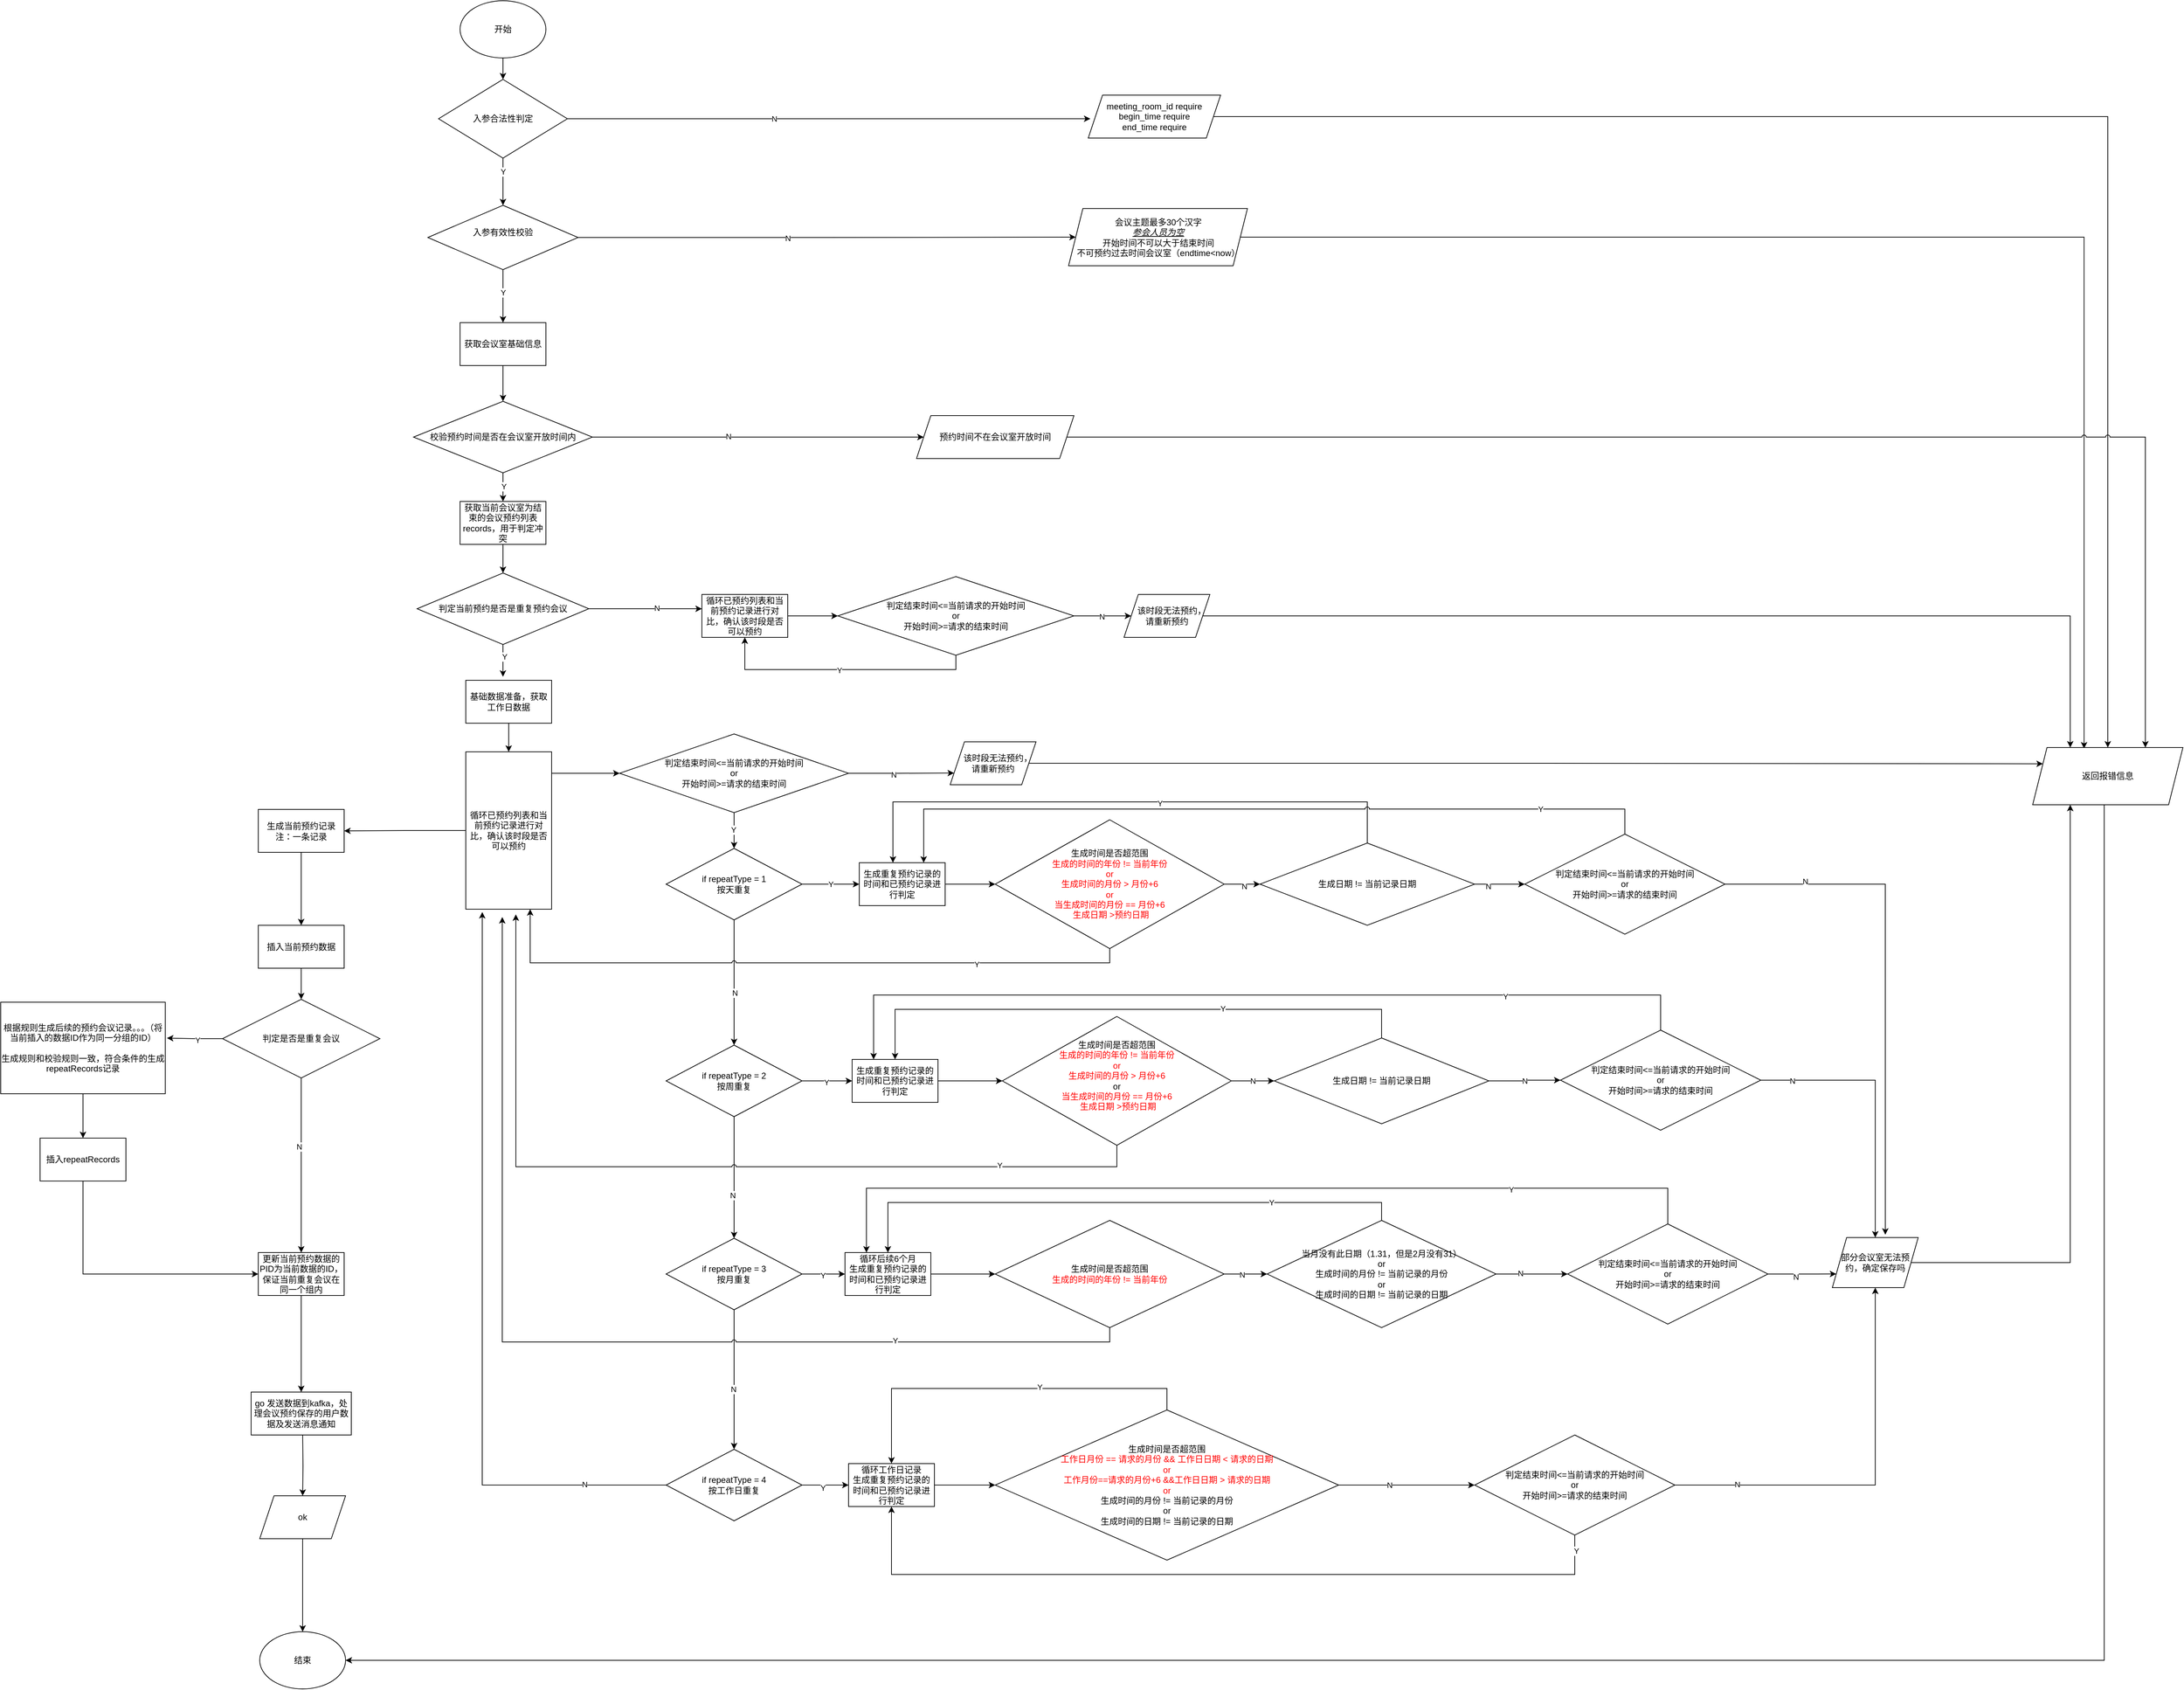 <mxfile version="21.2.9" type="github">
  <diagram name="Page-1" id="ysFtoszA9FctMGMielOi">
    <mxGraphModel dx="2284" dy="621" grid="1" gridSize="10" guides="1" tooltips="1" connect="1" arrows="1" fold="1" page="1" pageScale="1" pageWidth="850" pageHeight="1100" math="0" shadow="0">
      <root>
        <mxCell id="0" />
        <mxCell id="1" parent="0" />
        <mxCell id="a0tc1JQQof9T2kWk41Yc-137" style="edgeStyle=orthogonalEdgeStyle;rounded=0;orthogonalLoop=1;jettySize=auto;html=1;entryX=0.5;entryY=0;entryDx=0;entryDy=0;" edge="1" parent="1" source="a0tc1JQQof9T2kWk41Yc-9" target="a0tc1JQQof9T2kWk41Yc-11">
          <mxGeometry relative="1" as="geometry" />
        </mxCell>
        <mxCell id="a0tc1JQQof9T2kWk41Yc-9" value="开始" style="ellipse;whiteSpace=wrap;html=1;" vertex="1" parent="1">
          <mxGeometry x="392" y="50" width="120" height="80" as="geometry" />
        </mxCell>
        <mxCell id="a0tc1JQQof9T2kWk41Yc-136" style="edgeStyle=orthogonalEdgeStyle;rounded=0;orthogonalLoop=1;jettySize=auto;html=1;entryX=0.5;entryY=0;entryDx=0;entryDy=0;" edge="1" parent="1" source="a0tc1JQQof9T2kWk41Yc-11" target="a0tc1JQQof9T2kWk41Yc-12">
          <mxGeometry relative="1" as="geometry" />
        </mxCell>
        <mxCell id="a0tc1JQQof9T2kWk41Yc-142" value="Y" style="edgeLabel;html=1;align=center;verticalAlign=middle;resizable=0;points=[];" vertex="1" connectable="0" parent="a0tc1JQQof9T2kWk41Yc-136">
          <mxGeometry x="-0.429" relative="1" as="geometry">
            <mxPoint as="offset" />
          </mxGeometry>
        </mxCell>
        <mxCell id="a0tc1JQQof9T2kWk41Yc-148" style="edgeStyle=orthogonalEdgeStyle;rounded=0;orthogonalLoop=1;jettySize=auto;html=1;entryX=0.016;entryY=0.55;entryDx=0;entryDy=0;entryPerimeter=0;" edge="1" parent="1" source="a0tc1JQQof9T2kWk41Yc-11" target="a0tc1JQQof9T2kWk41Yc-138">
          <mxGeometry relative="1" as="geometry" />
        </mxCell>
        <mxCell id="a0tc1JQQof9T2kWk41Yc-186" value="N" style="edgeLabel;html=1;align=center;verticalAlign=middle;resizable=0;points=[];" vertex="1" connectable="0" parent="a0tc1JQQof9T2kWk41Yc-148">
          <mxGeometry x="-0.209" relative="1" as="geometry">
            <mxPoint as="offset" />
          </mxGeometry>
        </mxCell>
        <mxCell id="a0tc1JQQof9T2kWk41Yc-11" value="入参合法性判定" style="rhombus;whiteSpace=wrap;html=1;" vertex="1" parent="1">
          <mxGeometry x="362" y="160" width="180" height="110" as="geometry" />
        </mxCell>
        <mxCell id="a0tc1JQQof9T2kWk41Yc-135" style="edgeStyle=orthogonalEdgeStyle;rounded=0;orthogonalLoop=1;jettySize=auto;html=1;entryX=0.5;entryY=0;entryDx=0;entryDy=0;" edge="1" parent="1" source="a0tc1JQQof9T2kWk41Yc-12" target="a0tc1JQQof9T2kWk41Yc-13">
          <mxGeometry relative="1" as="geometry" />
        </mxCell>
        <mxCell id="a0tc1JQQof9T2kWk41Yc-143" value="Y" style="edgeLabel;html=1;align=center;verticalAlign=middle;resizable=0;points=[];" vertex="1" connectable="0" parent="a0tc1JQQof9T2kWk41Yc-135">
          <mxGeometry x="-0.149" relative="1" as="geometry">
            <mxPoint as="offset" />
          </mxGeometry>
        </mxCell>
        <mxCell id="a0tc1JQQof9T2kWk41Yc-144" style="edgeStyle=orthogonalEdgeStyle;rounded=0;orthogonalLoop=1;jettySize=auto;html=1;" edge="1" parent="1" source="a0tc1JQQof9T2kWk41Yc-12" target="a0tc1JQQof9T2kWk41Yc-140">
          <mxGeometry relative="1" as="geometry" />
        </mxCell>
        <mxCell id="a0tc1JQQof9T2kWk41Yc-145" value="N" style="edgeLabel;html=1;align=center;verticalAlign=middle;resizable=0;points=[];" vertex="1" connectable="0" parent="a0tc1JQQof9T2kWk41Yc-144">
          <mxGeometry x="-0.16" y="-1" relative="1" as="geometry">
            <mxPoint as="offset" />
          </mxGeometry>
        </mxCell>
        <mxCell id="a0tc1JQQof9T2kWk41Yc-12" value="入参有效性校验&lt;br&gt;&lt;span style=&quot;background-color: initial;&quot;&gt;&lt;br&gt;&lt;/span&gt;" style="rhombus;whiteSpace=wrap;html=1;" vertex="1" parent="1">
          <mxGeometry x="347" y="336" width="210" height="90" as="geometry" />
        </mxCell>
        <mxCell id="a0tc1JQQof9T2kWk41Yc-134" style="edgeStyle=orthogonalEdgeStyle;rounded=0;orthogonalLoop=1;jettySize=auto;html=1;entryX=0.5;entryY=0;entryDx=0;entryDy=0;" edge="1" parent="1" source="a0tc1JQQof9T2kWk41Yc-13" target="a0tc1JQQof9T2kWk41Yc-14">
          <mxGeometry relative="1" as="geometry" />
        </mxCell>
        <mxCell id="a0tc1JQQof9T2kWk41Yc-13" value="获取会议室基础信息" style="rounded=0;whiteSpace=wrap;html=1;" vertex="1" parent="1">
          <mxGeometry x="392" y="500" width="120" height="60" as="geometry" />
        </mxCell>
        <mxCell id="a0tc1JQQof9T2kWk41Yc-133" style="edgeStyle=orthogonalEdgeStyle;rounded=0;orthogonalLoop=1;jettySize=auto;html=1;entryX=0.5;entryY=0;entryDx=0;entryDy=0;" edge="1" parent="1" source="a0tc1JQQof9T2kWk41Yc-14" target="a0tc1JQQof9T2kWk41Yc-15">
          <mxGeometry relative="1" as="geometry" />
        </mxCell>
        <mxCell id="a0tc1JQQof9T2kWk41Yc-169" value="Y" style="edgeLabel;html=1;align=center;verticalAlign=middle;resizable=0;points=[];" vertex="1" connectable="0" parent="a0tc1JQQof9T2kWk41Yc-133">
          <mxGeometry x="-0.05" y="1" relative="1" as="geometry">
            <mxPoint as="offset" />
          </mxGeometry>
        </mxCell>
        <mxCell id="a0tc1JQQof9T2kWk41Yc-170" style="edgeStyle=orthogonalEdgeStyle;rounded=0;orthogonalLoop=1;jettySize=auto;html=1;" edge="1" parent="1" source="a0tc1JQQof9T2kWk41Yc-14" target="a0tc1JQQof9T2kWk41Yc-167">
          <mxGeometry relative="1" as="geometry" />
        </mxCell>
        <mxCell id="a0tc1JQQof9T2kWk41Yc-172" value="N" style="edgeLabel;html=1;align=center;verticalAlign=middle;resizable=0;points=[];" vertex="1" connectable="0" parent="a0tc1JQQof9T2kWk41Yc-170">
          <mxGeometry x="-0.179" y="1" relative="1" as="geometry">
            <mxPoint as="offset" />
          </mxGeometry>
        </mxCell>
        <mxCell id="a0tc1JQQof9T2kWk41Yc-14" value="校验预约时间是否在会议室开放时间内" style="rhombus;whiteSpace=wrap;html=1;" vertex="1" parent="1">
          <mxGeometry x="327" y="610" width="250" height="100" as="geometry" />
        </mxCell>
        <mxCell id="a0tc1JQQof9T2kWk41Yc-132" style="edgeStyle=orthogonalEdgeStyle;rounded=0;orthogonalLoop=1;jettySize=auto;html=1;entryX=0.5;entryY=0;entryDx=0;entryDy=0;" edge="1" parent="1" source="a0tc1JQQof9T2kWk41Yc-15" target="a0tc1JQQof9T2kWk41Yc-16">
          <mxGeometry relative="1" as="geometry" />
        </mxCell>
        <mxCell id="a0tc1JQQof9T2kWk41Yc-15" value="获取当前会议室为结束的会议预约列表records，用于判定冲突" style="rounded=0;whiteSpace=wrap;html=1;" vertex="1" parent="1">
          <mxGeometry x="392" y="750" width="120" height="60" as="geometry" />
        </mxCell>
        <mxCell id="a0tc1JQQof9T2kWk41Yc-17" style="edgeStyle=orthogonalEdgeStyle;rounded=0;orthogonalLoop=1;jettySize=auto;html=1;exitX=1;exitY=0.5;exitDx=0;exitDy=0;" edge="1" parent="1" source="a0tc1JQQof9T2kWk41Yc-16">
          <mxGeometry relative="1" as="geometry">
            <mxPoint x="730" y="900" as="targetPoint" />
          </mxGeometry>
        </mxCell>
        <mxCell id="a0tc1JQQof9T2kWk41Yc-19" value="N" style="edgeLabel;html=1;align=center;verticalAlign=middle;resizable=0;points=[];" vertex="1" connectable="0" parent="a0tc1JQQof9T2kWk41Yc-17">
          <mxGeometry x="0.203" y="2" relative="1" as="geometry">
            <mxPoint as="offset" />
          </mxGeometry>
        </mxCell>
        <mxCell id="a0tc1JQQof9T2kWk41Yc-130" style="edgeStyle=orthogonalEdgeStyle;rounded=0;orthogonalLoop=1;jettySize=auto;html=1;entryX=0.433;entryY=-0.083;entryDx=0;entryDy=0;entryPerimeter=0;" edge="1" parent="1" source="a0tc1JQQof9T2kWk41Yc-16" target="a0tc1JQQof9T2kWk41Yc-27">
          <mxGeometry relative="1" as="geometry" />
        </mxCell>
        <mxCell id="a0tc1JQQof9T2kWk41Yc-187" value="Y" style="edgeLabel;html=1;align=center;verticalAlign=middle;resizable=0;points=[];" vertex="1" connectable="0" parent="a0tc1JQQof9T2kWk41Yc-130">
          <mxGeometry x="-0.244" y="2" relative="1" as="geometry">
            <mxPoint as="offset" />
          </mxGeometry>
        </mxCell>
        <mxCell id="a0tc1JQQof9T2kWk41Yc-16" value="判定当前预约是否是重复预约会议" style="rhombus;whiteSpace=wrap;html=1;" vertex="1" parent="1">
          <mxGeometry x="332" y="850" width="240" height="100" as="geometry" />
        </mxCell>
        <mxCell id="a0tc1JQQof9T2kWk41Yc-23" value="" style="edgeStyle=orthogonalEdgeStyle;rounded=0;orthogonalLoop=1;jettySize=auto;html=1;" edge="1" parent="1" source="a0tc1JQQof9T2kWk41Yc-18" target="a0tc1JQQof9T2kWk41Yc-22">
          <mxGeometry relative="1" as="geometry" />
        </mxCell>
        <mxCell id="a0tc1JQQof9T2kWk41Yc-18" value="循环已预约列表和当前预约记录进行对比，确认该时段是否可以预约" style="rounded=0;whiteSpace=wrap;html=1;" vertex="1" parent="1">
          <mxGeometry x="730" y="880" width="120" height="60" as="geometry" />
        </mxCell>
        <mxCell id="a0tc1JQQof9T2kWk41Yc-31" style="edgeStyle=orthogonalEdgeStyle;rounded=0;orthogonalLoop=1;jettySize=auto;html=1;exitX=0.5;exitY=1;exitDx=0;exitDy=0;entryX=0.5;entryY=1;entryDx=0;entryDy=0;" edge="1" parent="1" source="a0tc1JQQof9T2kWk41Yc-22" target="a0tc1JQQof9T2kWk41Yc-18">
          <mxGeometry relative="1" as="geometry" />
        </mxCell>
        <mxCell id="a0tc1JQQof9T2kWk41Yc-33" value="Y" style="edgeLabel;html=1;align=center;verticalAlign=middle;resizable=0;points=[];" vertex="1" connectable="0" parent="a0tc1JQQof9T2kWk41Yc-31">
          <mxGeometry x="0.017" y="1" relative="1" as="geometry">
            <mxPoint as="offset" />
          </mxGeometry>
        </mxCell>
        <mxCell id="a0tc1JQQof9T2kWk41Yc-32" style="edgeStyle=orthogonalEdgeStyle;rounded=0;orthogonalLoop=1;jettySize=auto;html=1;exitX=1;exitY=0.5;exitDx=0;exitDy=0;" edge="1" parent="1" source="a0tc1JQQof9T2kWk41Yc-22" target="a0tc1JQQof9T2kWk41Yc-30">
          <mxGeometry relative="1" as="geometry" />
        </mxCell>
        <mxCell id="a0tc1JQQof9T2kWk41Yc-34" value="N" style="edgeLabel;html=1;align=center;verticalAlign=middle;resizable=0;points=[];" vertex="1" connectable="0" parent="a0tc1JQQof9T2kWk41Yc-32">
          <mxGeometry x="-0.025" y="-1" relative="1" as="geometry">
            <mxPoint as="offset" />
          </mxGeometry>
        </mxCell>
        <mxCell id="a0tc1JQQof9T2kWk41Yc-22" value="判定结束时间&amp;lt;=当前请求的开始时间&lt;br&gt;or&lt;br&gt;开始时间&amp;gt;=请求的结束时间" style="rhombus;whiteSpace=wrap;html=1;rounded=0;" vertex="1" parent="1">
          <mxGeometry x="920" y="855" width="330" height="110" as="geometry" />
        </mxCell>
        <mxCell id="a0tc1JQQof9T2kWk41Yc-131" style="edgeStyle=orthogonalEdgeStyle;rounded=0;orthogonalLoop=1;jettySize=auto;html=1;entryX=0.5;entryY=0;entryDx=0;entryDy=0;" edge="1" parent="1" source="a0tc1JQQof9T2kWk41Yc-27" target="a0tc1JQQof9T2kWk41Yc-28">
          <mxGeometry relative="1" as="geometry" />
        </mxCell>
        <mxCell id="a0tc1JQQof9T2kWk41Yc-27" value="基础数据准备，获取工作日数据" style="whiteSpace=wrap;html=1;" vertex="1" parent="1">
          <mxGeometry x="400" y="1000" width="120" height="60" as="geometry" />
        </mxCell>
        <mxCell id="a0tc1JQQof9T2kWk41Yc-37" value="" style="edgeStyle=orthogonalEdgeStyle;rounded=0;orthogonalLoop=1;jettySize=auto;html=1;" edge="1" parent="1" source="a0tc1JQQof9T2kWk41Yc-28" target="a0tc1JQQof9T2kWk41Yc-36">
          <mxGeometry relative="1" as="geometry">
            <Array as="points">
              <mxPoint x="560" y="1130" />
              <mxPoint x="560" y="1130" />
            </Array>
          </mxGeometry>
        </mxCell>
        <mxCell id="a0tc1JQQof9T2kWk41Yc-126" style="edgeStyle=orthogonalEdgeStyle;rounded=0;orthogonalLoop=1;jettySize=auto;html=1;entryX=1;entryY=0.5;entryDx=0;entryDy=0;" edge="1" parent="1" source="a0tc1JQQof9T2kWk41Yc-28" target="a0tc1JQQof9T2kWk41Yc-113">
          <mxGeometry relative="1" as="geometry" />
        </mxCell>
        <mxCell id="a0tc1JQQof9T2kWk41Yc-28" value="循环已预约列表和当前预约记录进行对比，确认该时段是否可以预约" style="whiteSpace=wrap;html=1;" vertex="1" parent="1">
          <mxGeometry x="400" y="1100" width="120" height="220" as="geometry" />
        </mxCell>
        <mxCell id="a0tc1JQQof9T2kWk41Yc-151" style="edgeStyle=orthogonalEdgeStyle;rounded=0;orthogonalLoop=1;jettySize=auto;html=1;entryX=0.25;entryY=0;entryDx=0;entryDy=0;" edge="1" parent="1" source="a0tc1JQQof9T2kWk41Yc-30" target="a0tc1JQQof9T2kWk41Yc-147">
          <mxGeometry relative="1" as="geometry" />
        </mxCell>
        <mxCell id="a0tc1JQQof9T2kWk41Yc-30" value="&amp;nbsp; &amp;nbsp; 该时段无法预约，&lt;br&gt;请重新预约" style="shape=parallelogram;perimeter=parallelogramPerimeter;whiteSpace=wrap;html=1;fixedSize=1;" vertex="1" parent="1">
          <mxGeometry x="1320" y="880" width="120" height="60" as="geometry" />
        </mxCell>
        <mxCell id="a0tc1JQQof9T2kWk41Yc-35" value="结束" style="ellipse;whiteSpace=wrap;html=1;" vertex="1" parent="1">
          <mxGeometry x="112" y="2330" width="120" height="80" as="geometry" />
        </mxCell>
        <mxCell id="a0tc1JQQof9T2kWk41Yc-56" style="edgeStyle=orthogonalEdgeStyle;rounded=0;orthogonalLoop=1;jettySize=auto;html=1;exitX=1;exitY=0.5;exitDx=0;exitDy=0;entryX=0;entryY=0.75;entryDx=0;entryDy=0;" edge="1" parent="1" source="a0tc1JQQof9T2kWk41Yc-36" target="a0tc1JQQof9T2kWk41Yc-48">
          <mxGeometry relative="1" as="geometry" />
        </mxCell>
        <mxCell id="a0tc1JQQof9T2kWk41Yc-184" value="N" style="edgeLabel;html=1;align=center;verticalAlign=middle;resizable=0;points=[];" vertex="1" connectable="0" parent="a0tc1JQQof9T2kWk41Yc-56">
          <mxGeometry x="-0.121" y="-2" relative="1" as="geometry">
            <mxPoint x="-2" as="offset" />
          </mxGeometry>
        </mxCell>
        <mxCell id="a0tc1JQQof9T2kWk41Yc-102" style="edgeStyle=orthogonalEdgeStyle;rounded=0;orthogonalLoop=1;jettySize=auto;html=1;entryX=0.5;entryY=0;entryDx=0;entryDy=0;" edge="1" parent="1" source="a0tc1JQQof9T2kWk41Yc-36" target="a0tc1JQQof9T2kWk41Yc-39">
          <mxGeometry relative="1" as="geometry" />
        </mxCell>
        <mxCell id="a0tc1JQQof9T2kWk41Yc-185" value="Y" style="edgeLabel;html=1;align=center;verticalAlign=middle;resizable=0;points=[];" vertex="1" connectable="0" parent="a0tc1JQQof9T2kWk41Yc-102">
          <mxGeometry x="-0.04" y="-1" relative="1" as="geometry">
            <mxPoint as="offset" />
          </mxGeometry>
        </mxCell>
        <mxCell id="a0tc1JQQof9T2kWk41Yc-36" value="判定结束时间&amp;lt;=当前请求的开始时间&lt;br style=&quot;border-color: var(--border-color);&quot;&gt;or&lt;br style=&quot;border-color: var(--border-color);&quot;&gt;开始时间&amp;gt;=请求的结束时间" style="rhombus;whiteSpace=wrap;html=1;" vertex="1" parent="1">
          <mxGeometry x="615" y="1075" width="320" height="110" as="geometry" />
        </mxCell>
        <mxCell id="a0tc1JQQof9T2kWk41Yc-87" style="edgeStyle=orthogonalEdgeStyle;rounded=0;orthogonalLoop=1;jettySize=auto;html=1;entryX=0;entryY=0.5;entryDx=0;entryDy=0;" edge="1" parent="1" source="a0tc1JQQof9T2kWk41Yc-38" target="a0tc1JQQof9T2kWk41Yc-43">
          <mxGeometry relative="1" as="geometry" />
        </mxCell>
        <mxCell id="a0tc1JQQof9T2kWk41Yc-38" value="生成重复预约记录的时间和已预约记录进行判定" style="whiteSpace=wrap;html=1;" vertex="1" parent="1">
          <mxGeometry x="950" y="1255" width="120" height="60" as="geometry" />
        </mxCell>
        <mxCell id="a0tc1JQQof9T2kWk41Yc-77" value="Y" style="edgeStyle=orthogonalEdgeStyle;rounded=0;orthogonalLoop=1;jettySize=auto;html=1;entryX=0;entryY=0.5;entryDx=0;entryDy=0;" edge="1" parent="1" source="a0tc1JQQof9T2kWk41Yc-39" target="a0tc1JQQof9T2kWk41Yc-38">
          <mxGeometry relative="1" as="geometry" />
        </mxCell>
        <mxCell id="a0tc1JQQof9T2kWk41Yc-103" style="edgeStyle=orthogonalEdgeStyle;rounded=0;orthogonalLoop=1;jettySize=auto;html=1;" edge="1" parent="1" source="a0tc1JQQof9T2kWk41Yc-39" target="a0tc1JQQof9T2kWk41Yc-40">
          <mxGeometry relative="1" as="geometry" />
        </mxCell>
        <mxCell id="a0tc1JQQof9T2kWk41Yc-159" value="N" style="edgeLabel;html=1;align=center;verticalAlign=middle;resizable=0;points=[];" vertex="1" connectable="0" parent="a0tc1JQQof9T2kWk41Yc-103">
          <mxGeometry x="0.166" y="1" relative="1" as="geometry">
            <mxPoint as="offset" />
          </mxGeometry>
        </mxCell>
        <mxCell id="a0tc1JQQof9T2kWk41Yc-39" value="if repeatType = 1&lt;br&gt;按天重复" style="rhombus;whiteSpace=wrap;html=1;" vertex="1" parent="1">
          <mxGeometry x="680" y="1235" width="190" height="100" as="geometry" />
        </mxCell>
        <mxCell id="a0tc1JQQof9T2kWk41Yc-84" style="edgeStyle=orthogonalEdgeStyle;rounded=0;orthogonalLoop=1;jettySize=auto;html=1;entryX=0;entryY=0.5;entryDx=0;entryDy=0;" edge="1" parent="1" source="a0tc1JQQof9T2kWk41Yc-40" target="a0tc1JQQof9T2kWk41Yc-49">
          <mxGeometry relative="1" as="geometry" />
        </mxCell>
        <mxCell id="a0tc1JQQof9T2kWk41Yc-160" value="Y" style="edgeLabel;html=1;align=center;verticalAlign=middle;resizable=0;points=[];" vertex="1" connectable="0" parent="a0tc1JQQof9T2kWk41Yc-84">
          <mxGeometry x="-0.029" y="-2" relative="1" as="geometry">
            <mxPoint as="offset" />
          </mxGeometry>
        </mxCell>
        <mxCell id="a0tc1JQQof9T2kWk41Yc-104" style="edgeStyle=orthogonalEdgeStyle;rounded=0;orthogonalLoop=1;jettySize=auto;html=1;entryX=0.5;entryY=0;entryDx=0;entryDy=0;" edge="1" parent="1" source="a0tc1JQQof9T2kWk41Yc-40" target="a0tc1JQQof9T2kWk41Yc-41">
          <mxGeometry relative="1" as="geometry" />
        </mxCell>
        <mxCell id="a0tc1JQQof9T2kWk41Yc-161" value="N" style="edgeLabel;html=1;align=center;verticalAlign=middle;resizable=0;points=[];" vertex="1" connectable="0" parent="a0tc1JQQof9T2kWk41Yc-104">
          <mxGeometry x="0.294" y="-2" relative="1" as="geometry">
            <mxPoint as="offset" />
          </mxGeometry>
        </mxCell>
        <mxCell id="a0tc1JQQof9T2kWk41Yc-40" value="if repeatType = 2&lt;br&gt;按周重复" style="rhombus;whiteSpace=wrap;html=1;" vertex="1" parent="1">
          <mxGeometry x="680" y="1510" width="190" height="100" as="geometry" />
        </mxCell>
        <mxCell id="a0tc1JQQof9T2kWk41Yc-105" style="edgeStyle=orthogonalEdgeStyle;rounded=0;orthogonalLoop=1;jettySize=auto;html=1;entryX=0.5;entryY=0;entryDx=0;entryDy=0;" edge="1" parent="1" source="a0tc1JQQof9T2kWk41Yc-41" target="a0tc1JQQof9T2kWk41Yc-42">
          <mxGeometry relative="1" as="geometry">
            <mxPoint x="775" y="2060" as="targetPoint" />
          </mxGeometry>
        </mxCell>
        <mxCell id="a0tc1JQQof9T2kWk41Yc-163" value="N" style="edgeLabel;html=1;align=center;verticalAlign=middle;resizable=0;points=[];" vertex="1" connectable="0" parent="a0tc1JQQof9T2kWk41Yc-105">
          <mxGeometry x="0.139" y="-1" relative="1" as="geometry">
            <mxPoint as="offset" />
          </mxGeometry>
        </mxCell>
        <mxCell id="a0tc1JQQof9T2kWk41Yc-111" style="edgeStyle=orthogonalEdgeStyle;rounded=0;orthogonalLoop=1;jettySize=auto;html=1;entryX=0;entryY=0.5;entryDx=0;entryDy=0;" edge="1" parent="1" source="a0tc1JQQof9T2kWk41Yc-41" target="a0tc1JQQof9T2kWk41Yc-55">
          <mxGeometry relative="1" as="geometry" />
        </mxCell>
        <mxCell id="a0tc1JQQof9T2kWk41Yc-162" value="Y" style="edgeLabel;html=1;align=center;verticalAlign=middle;resizable=0;points=[];" vertex="1" connectable="0" parent="a0tc1JQQof9T2kWk41Yc-111">
          <mxGeometry x="-0.033" y="-2" relative="1" as="geometry">
            <mxPoint as="offset" />
          </mxGeometry>
        </mxCell>
        <mxCell id="a0tc1JQQof9T2kWk41Yc-41" value="if repeatType = 3&lt;br&gt;按月重复" style="rhombus;whiteSpace=wrap;html=1;" vertex="1" parent="1">
          <mxGeometry x="680" y="1780" width="190" height="100" as="geometry" />
        </mxCell>
        <mxCell id="a0tc1JQQof9T2kWk41Yc-98" style="edgeStyle=orthogonalEdgeStyle;rounded=0;orthogonalLoop=1;jettySize=auto;html=1;entryX=0;entryY=0.5;entryDx=0;entryDy=0;" edge="1" parent="1" source="a0tc1JQQof9T2kWk41Yc-42" target="a0tc1JQQof9T2kWk41Yc-65">
          <mxGeometry relative="1" as="geometry" />
        </mxCell>
        <mxCell id="a0tc1JQQof9T2kWk41Yc-164" value="Y" style="edgeLabel;html=1;align=center;verticalAlign=middle;resizable=0;points=[];" vertex="1" connectable="0" parent="a0tc1JQQof9T2kWk41Yc-98">
          <mxGeometry x="-0.108" y="-4" relative="1" as="geometry">
            <mxPoint as="offset" />
          </mxGeometry>
        </mxCell>
        <mxCell id="a0tc1JQQof9T2kWk41Yc-165" style="edgeStyle=orthogonalEdgeStyle;rounded=0;orthogonalLoop=1;jettySize=auto;html=1;entryX=0.192;entryY=1.018;entryDx=0;entryDy=0;entryPerimeter=0;" edge="1" parent="1" source="a0tc1JQQof9T2kWk41Yc-42" target="a0tc1JQQof9T2kWk41Yc-28">
          <mxGeometry relative="1" as="geometry">
            <Array as="points">
              <mxPoint x="423" y="2125" />
            </Array>
          </mxGeometry>
        </mxCell>
        <mxCell id="a0tc1JQQof9T2kWk41Yc-166" value="N" style="edgeLabel;html=1;align=center;verticalAlign=middle;resizable=0;points=[];" vertex="1" connectable="0" parent="a0tc1JQQof9T2kWk41Yc-165">
          <mxGeometry x="-0.784" y="-1" relative="1" as="geometry">
            <mxPoint as="offset" />
          </mxGeometry>
        </mxCell>
        <mxCell id="a0tc1JQQof9T2kWk41Yc-42" value="if repeatType = 4&lt;br&gt;按工作日重复" style="rhombus;whiteSpace=wrap;html=1;" vertex="1" parent="1">
          <mxGeometry x="680" y="2075" width="190" height="100" as="geometry" />
        </mxCell>
        <mxCell id="a0tc1JQQof9T2kWk41Yc-71" style="edgeStyle=orthogonalEdgeStyle;rounded=0;orthogonalLoop=1;jettySize=auto;html=1;exitX=0.5;exitY=1;exitDx=0;exitDy=0;entryX=0.75;entryY=1;entryDx=0;entryDy=0;jumpStyle=arc;" edge="1" parent="1" source="a0tc1JQQof9T2kWk41Yc-43" target="a0tc1JQQof9T2kWk41Yc-28">
          <mxGeometry relative="1" as="geometry" />
        </mxCell>
        <mxCell id="a0tc1JQQof9T2kWk41Yc-82" value="Y" style="edgeLabel;html=1;align=center;verticalAlign=middle;resizable=0;points=[];" vertex="1" connectable="0" parent="a0tc1JQQof9T2kWk41Yc-71">
          <mxGeometry x="-0.545" y="2" relative="1" as="geometry">
            <mxPoint as="offset" />
          </mxGeometry>
        </mxCell>
        <mxCell id="a0tc1JQQof9T2kWk41Yc-81" style="edgeStyle=orthogonalEdgeStyle;rounded=0;orthogonalLoop=1;jettySize=auto;html=1;entryX=0;entryY=0.5;entryDx=0;entryDy=0;" edge="1" parent="1" source="a0tc1JQQof9T2kWk41Yc-43" target="a0tc1JQQof9T2kWk41Yc-44">
          <mxGeometry relative="1" as="geometry" />
        </mxCell>
        <mxCell id="a0tc1JQQof9T2kWk41Yc-86" value="N" style="edgeLabel;html=1;align=center;verticalAlign=middle;resizable=0;points=[];" vertex="1" connectable="0" parent="a0tc1JQQof9T2kWk41Yc-81">
          <mxGeometry x="0.1" y="-3" relative="1" as="geometry">
            <mxPoint as="offset" />
          </mxGeometry>
        </mxCell>
        <mxCell id="a0tc1JQQof9T2kWk41Yc-43" value="生成时间是否超范围&lt;br&gt;&lt;font color=&quot;#ff0000&quot;&gt;生成的时间的年份 != 当前年份&lt;br&gt;or&lt;br&gt;生成时间的月份 &amp;gt; 月份+6&lt;br&gt;or&lt;br&gt;当生成时间的月份 == 月份+6&lt;br&gt;&amp;nbsp;生成日期 &amp;gt;预约日期&lt;/font&gt;" style="rhombus;whiteSpace=wrap;html=1;" vertex="1" parent="1">
          <mxGeometry x="1140" y="1195" width="320" height="180" as="geometry" />
        </mxCell>
        <mxCell id="a0tc1JQQof9T2kWk41Yc-46" style="edgeStyle=orthogonalEdgeStyle;rounded=0;orthogonalLoop=1;jettySize=auto;html=1;entryX=0.392;entryY=0;entryDx=0;entryDy=0;entryPerimeter=0;" edge="1" parent="1" source="a0tc1JQQof9T2kWk41Yc-44" target="a0tc1JQQof9T2kWk41Yc-38">
          <mxGeometry relative="1" as="geometry">
            <Array as="points">
              <mxPoint x="1660" y="1170" />
              <mxPoint x="997" y="1170" />
            </Array>
          </mxGeometry>
        </mxCell>
        <mxCell id="a0tc1JQQof9T2kWk41Yc-85" value="Y" style="edgeLabel;html=1;align=center;verticalAlign=middle;resizable=0;points=[];" vertex="1" connectable="0" parent="a0tc1JQQof9T2kWk41Yc-46">
          <mxGeometry x="-0.136" y="2" relative="1" as="geometry">
            <mxPoint as="offset" />
          </mxGeometry>
        </mxCell>
        <mxCell id="a0tc1JQQof9T2kWk41Yc-88" style="edgeStyle=orthogonalEdgeStyle;rounded=0;orthogonalLoop=1;jettySize=auto;html=1;exitX=1;exitY=0.5;exitDx=0;exitDy=0;entryX=0;entryY=0.5;entryDx=0;entryDy=0;" edge="1" parent="1" source="a0tc1JQQof9T2kWk41Yc-44" target="a0tc1JQQof9T2kWk41Yc-53">
          <mxGeometry relative="1" as="geometry" />
        </mxCell>
        <mxCell id="a0tc1JQQof9T2kWk41Yc-89" value="N" style="edgeLabel;html=1;align=center;verticalAlign=middle;resizable=0;points=[];" vertex="1" connectable="0" parent="a0tc1JQQof9T2kWk41Yc-88">
          <mxGeometry x="-0.457" y="-3" relative="1" as="geometry">
            <mxPoint as="offset" />
          </mxGeometry>
        </mxCell>
        <mxCell id="a0tc1JQQof9T2kWk41Yc-44" value="生成日期 != 当前记录日期" style="rhombus;whiteSpace=wrap;html=1;" vertex="1" parent="1">
          <mxGeometry x="1510" y="1227.5" width="300" height="115" as="geometry" />
        </mxCell>
        <mxCell id="a0tc1JQQof9T2kWk41Yc-152" style="edgeStyle=orthogonalEdgeStyle;rounded=0;orthogonalLoop=1;jettySize=auto;html=1;entryX=0;entryY=0.25;entryDx=0;entryDy=0;" edge="1" parent="1" source="a0tc1JQQof9T2kWk41Yc-48" target="a0tc1JQQof9T2kWk41Yc-147">
          <mxGeometry relative="1" as="geometry" />
        </mxCell>
        <mxCell id="a0tc1JQQof9T2kWk41Yc-48" value="&amp;nbsp; &amp;nbsp; 该时段无法预约，&lt;br style=&quot;border-color: var(--border-color);&quot;&gt;请重新预约" style="shape=parallelogram;perimeter=parallelogramPerimeter;whiteSpace=wrap;html=1;fixedSize=1;" vertex="1" parent="1">
          <mxGeometry x="1077" y="1086" width="120" height="60" as="geometry" />
        </mxCell>
        <mxCell id="a0tc1JQQof9T2kWk41Yc-108" style="edgeStyle=orthogonalEdgeStyle;rounded=0;orthogonalLoop=1;jettySize=auto;html=1;entryX=0;entryY=0.5;entryDx=0;entryDy=0;" edge="1" parent="1" source="a0tc1JQQof9T2kWk41Yc-49" target="a0tc1JQQof9T2kWk41Yc-50">
          <mxGeometry relative="1" as="geometry" />
        </mxCell>
        <mxCell id="a0tc1JQQof9T2kWk41Yc-49" value="生成重复预约记录的时间和已预约记录进行判定" style="whiteSpace=wrap;html=1;" vertex="1" parent="1">
          <mxGeometry x="940" y="1530" width="120" height="60" as="geometry" />
        </mxCell>
        <mxCell id="a0tc1JQQof9T2kWk41Yc-72" style="edgeStyle=orthogonalEdgeStyle;rounded=0;orthogonalLoop=1;jettySize=auto;html=1;entryX=0.583;entryY=1.033;entryDx=0;entryDy=0;entryPerimeter=0;jumpStyle=arc;" edge="1" parent="1" source="a0tc1JQQof9T2kWk41Yc-50" target="a0tc1JQQof9T2kWk41Yc-28">
          <mxGeometry relative="1" as="geometry">
            <Array as="points">
              <mxPoint x="1310" y="1680" />
              <mxPoint x="470" y="1680" />
            </Array>
          </mxGeometry>
        </mxCell>
        <mxCell id="a0tc1JQQof9T2kWk41Yc-83" value="Y" style="edgeLabel;html=1;align=center;verticalAlign=middle;resizable=0;points=[];" vertex="1" connectable="0" parent="a0tc1JQQof9T2kWk41Yc-72">
          <mxGeometry x="-0.682" y="-2" relative="1" as="geometry">
            <mxPoint as="offset" />
          </mxGeometry>
        </mxCell>
        <mxCell id="a0tc1JQQof9T2kWk41Yc-174" value="N" style="edgeStyle=orthogonalEdgeStyle;rounded=0;orthogonalLoop=1;jettySize=auto;html=1;entryX=0;entryY=0.5;entryDx=0;entryDy=0;" edge="1" parent="1" source="a0tc1JQQof9T2kWk41Yc-50" target="a0tc1JQQof9T2kWk41Yc-51">
          <mxGeometry relative="1" as="geometry" />
        </mxCell>
        <mxCell id="a0tc1JQQof9T2kWk41Yc-50" value="生成时间是否超范围&lt;br&gt;&lt;font color=&quot;#ff0000&quot;&gt;生成的时间的年份 != 当前年份&lt;br&gt;or&lt;br&gt;生成时间的月份 &amp;gt; 月份+6&lt;br&gt;&lt;/font&gt;or&lt;br style=&quot;border-color: var(--border-color); color: rgb(255, 0, 0);&quot;&gt;&lt;span style=&quot;color: rgb(255, 0, 0);&quot;&gt;当生成时间的月份 == 月份+6&lt;/span&gt;&lt;br style=&quot;border-color: var(--border-color); color: rgb(255, 0, 0);&quot;&gt;&lt;span style=&quot;color: rgb(255, 0, 0);&quot;&gt;&amp;nbsp;生成日期 &amp;gt;预约日期&lt;/span&gt;&lt;font color=&quot;#ff0000&quot;&gt;&lt;br&gt;&lt;br&gt;&lt;/font&gt;" style="rhombus;whiteSpace=wrap;html=1;" vertex="1" parent="1">
          <mxGeometry x="1150" y="1470" width="320" height="180" as="geometry" />
        </mxCell>
        <mxCell id="a0tc1JQQof9T2kWk41Yc-59" style="edgeStyle=orthogonalEdgeStyle;rounded=0;orthogonalLoop=1;jettySize=auto;html=1;entryX=0.5;entryY=0;entryDx=0;entryDy=0;" edge="1" parent="1" source="a0tc1JQQof9T2kWk41Yc-51" target="a0tc1JQQof9T2kWk41Yc-49">
          <mxGeometry relative="1" as="geometry">
            <Array as="points">
              <mxPoint x="1680" y="1460" />
              <mxPoint x="1000" y="1460" />
            </Array>
          </mxGeometry>
        </mxCell>
        <mxCell id="a0tc1JQQof9T2kWk41Yc-60" value="Y" style="edgeLabel;html=1;align=center;verticalAlign=middle;resizable=0;points=[];" vertex="1" connectable="0" parent="a0tc1JQQof9T2kWk41Yc-59">
          <mxGeometry x="-0.335" y="-1" relative="1" as="geometry">
            <mxPoint as="offset" />
          </mxGeometry>
        </mxCell>
        <mxCell id="a0tc1JQQof9T2kWk41Yc-61" value="N" style="edgeStyle=orthogonalEdgeStyle;rounded=0;orthogonalLoop=1;jettySize=auto;html=1;" edge="1" parent="1" source="a0tc1JQQof9T2kWk41Yc-51" target="a0tc1JQQof9T2kWk41Yc-52">
          <mxGeometry relative="1" as="geometry" />
        </mxCell>
        <mxCell id="a0tc1JQQof9T2kWk41Yc-51" value="生成日期 != 当前记录日期" style="rhombus;whiteSpace=wrap;html=1;" vertex="1" parent="1">
          <mxGeometry x="1530" y="1500" width="300" height="120" as="geometry" />
        </mxCell>
        <mxCell id="a0tc1JQQof9T2kWk41Yc-69" style="edgeStyle=orthogonalEdgeStyle;rounded=0;orthogonalLoop=1;jettySize=auto;html=1;exitX=1;exitY=0.5;exitDx=0;exitDy=0;entryX=0.5;entryY=0;entryDx=0;entryDy=0;" edge="1" parent="1" source="a0tc1JQQof9T2kWk41Yc-52" target="a0tc1JQQof9T2kWk41Yc-63">
          <mxGeometry relative="1" as="geometry" />
        </mxCell>
        <mxCell id="a0tc1JQQof9T2kWk41Yc-91" value="N" style="edgeLabel;html=1;align=center;verticalAlign=middle;resizable=0;points=[];" vertex="1" connectable="0" parent="a0tc1JQQof9T2kWk41Yc-69">
          <mxGeometry x="-0.768" y="-1" relative="1" as="geometry">
            <mxPoint as="offset" />
          </mxGeometry>
        </mxCell>
        <mxCell id="a0tc1JQQof9T2kWk41Yc-178" style="edgeStyle=orthogonalEdgeStyle;rounded=0;orthogonalLoop=1;jettySize=auto;html=1;entryX=0.25;entryY=0;entryDx=0;entryDy=0;" edge="1" parent="1" source="a0tc1JQQof9T2kWk41Yc-52" target="a0tc1JQQof9T2kWk41Yc-49">
          <mxGeometry relative="1" as="geometry">
            <Array as="points">
              <mxPoint x="2070" y="1440" />
              <mxPoint x="970" y="1440" />
            </Array>
          </mxGeometry>
        </mxCell>
        <mxCell id="a0tc1JQQof9T2kWk41Yc-179" value="Y" style="edgeLabel;html=1;align=center;verticalAlign=middle;resizable=0;points=[];" vertex="1" connectable="0" parent="a0tc1JQQof9T2kWk41Yc-178">
          <mxGeometry x="-0.571" y="2" relative="1" as="geometry">
            <mxPoint as="offset" />
          </mxGeometry>
        </mxCell>
        <mxCell id="a0tc1JQQof9T2kWk41Yc-52" value="判定结束时间&amp;lt;=当前请求的开始时间&lt;br style=&quot;border-color: var(--border-color);&quot;&gt;or&lt;br style=&quot;border-color: var(--border-color);&quot;&gt;开始时间&amp;gt;=请求的结束时间" style="rhombus;whiteSpace=wrap;html=1;" vertex="1" parent="1">
          <mxGeometry x="1930" y="1489" width="280" height="140" as="geometry" />
        </mxCell>
        <mxCell id="a0tc1JQQof9T2kWk41Yc-70" style="edgeStyle=orthogonalEdgeStyle;rounded=0;orthogonalLoop=1;jettySize=auto;html=1;entryX=0.617;entryY=-0.057;entryDx=0;entryDy=0;entryPerimeter=0;" edge="1" parent="1" source="a0tc1JQQof9T2kWk41Yc-53" target="a0tc1JQQof9T2kWk41Yc-63">
          <mxGeometry relative="1" as="geometry" />
        </mxCell>
        <mxCell id="a0tc1JQQof9T2kWk41Yc-90" value="N" style="edgeLabel;html=1;align=center;verticalAlign=middle;resizable=0;points=[];" vertex="1" connectable="0" parent="a0tc1JQQof9T2kWk41Yc-70">
          <mxGeometry x="-0.688" y="4" relative="1" as="geometry">
            <mxPoint as="offset" />
          </mxGeometry>
        </mxCell>
        <mxCell id="a0tc1JQQof9T2kWk41Yc-176" style="edgeStyle=orthogonalEdgeStyle;rounded=0;orthogonalLoop=1;jettySize=auto;html=1;entryX=0.75;entryY=0;entryDx=0;entryDy=0;jumpStyle=arc;" edge="1" parent="1" source="a0tc1JQQof9T2kWk41Yc-53" target="a0tc1JQQof9T2kWk41Yc-38">
          <mxGeometry relative="1" as="geometry">
            <mxPoint x="1440" y="1180" as="targetPoint" />
            <Array as="points">
              <mxPoint x="2020" y="1180" />
              <mxPoint x="1040" y="1180" />
            </Array>
          </mxGeometry>
        </mxCell>
        <mxCell id="a0tc1JQQof9T2kWk41Yc-177" value="Y" style="edgeLabel;html=1;align=center;verticalAlign=middle;resizable=0;points=[];" vertex="1" connectable="0" parent="a0tc1JQQof9T2kWk41Yc-176">
          <mxGeometry x="-0.719" relative="1" as="geometry">
            <mxPoint as="offset" />
          </mxGeometry>
        </mxCell>
        <mxCell id="a0tc1JQQof9T2kWk41Yc-53" value="判定结束时间&amp;lt;=当前请求的开始时间&lt;br style=&quot;border-color: var(--border-color);&quot;&gt;or&lt;br style=&quot;border-color: var(--border-color);&quot;&gt;开始时间&amp;gt;=请求的结束时间" style="rhombus;whiteSpace=wrap;html=1;" vertex="1" parent="1">
          <mxGeometry x="1880" y="1215" width="280" height="140" as="geometry" />
        </mxCell>
        <mxCell id="a0tc1JQQof9T2kWk41Yc-109" style="edgeStyle=orthogonalEdgeStyle;rounded=0;orthogonalLoop=1;jettySize=auto;html=1;entryX=0;entryY=0.5;entryDx=0;entryDy=0;" edge="1" parent="1" source="a0tc1JQQof9T2kWk41Yc-55" target="a0tc1JQQof9T2kWk41Yc-57">
          <mxGeometry relative="1" as="geometry" />
        </mxCell>
        <mxCell id="a0tc1JQQof9T2kWk41Yc-55" value="循环后续6个月&lt;br&gt;生成重复预约记录的时间和已预约记录进行判定" style="whiteSpace=wrap;html=1;" vertex="1" parent="1">
          <mxGeometry x="930" y="1800" width="120" height="60" as="geometry" />
        </mxCell>
        <mxCell id="a0tc1JQQof9T2kWk41Yc-74" style="edgeStyle=orthogonalEdgeStyle;rounded=0;orthogonalLoop=1;jettySize=auto;html=1;exitX=0.5;exitY=1;exitDx=0;exitDy=0;entryX=0.425;entryY=1.05;entryDx=0;entryDy=0;entryPerimeter=0;jumpStyle=arc;" edge="1" parent="1" source="a0tc1JQQof9T2kWk41Yc-57" target="a0tc1JQQof9T2kWk41Yc-28">
          <mxGeometry relative="1" as="geometry">
            <mxPoint x="390" y="1410" as="targetPoint" />
          </mxGeometry>
        </mxCell>
        <mxCell id="a0tc1JQQof9T2kWk41Yc-175" value="Y" style="edgeLabel;html=1;align=center;verticalAlign=middle;resizable=0;points=[];" vertex="1" connectable="0" parent="a0tc1JQQof9T2kWk41Yc-74">
          <mxGeometry x="-0.562" y="-2" relative="1" as="geometry">
            <mxPoint as="offset" />
          </mxGeometry>
        </mxCell>
        <mxCell id="a0tc1JQQof9T2kWk41Yc-96" style="edgeStyle=orthogonalEdgeStyle;rounded=0;orthogonalLoop=1;jettySize=auto;html=1;exitX=1;exitY=0.5;exitDx=0;exitDy=0;entryX=0;entryY=0.5;entryDx=0;entryDy=0;" edge="1" parent="1" source="a0tc1JQQof9T2kWk41Yc-57" target="a0tc1JQQof9T2kWk41Yc-58">
          <mxGeometry relative="1" as="geometry" />
        </mxCell>
        <mxCell id="a0tc1JQQof9T2kWk41Yc-173" value="N" style="edgeLabel;html=1;align=center;verticalAlign=middle;resizable=0;points=[];" vertex="1" connectable="0" parent="a0tc1JQQof9T2kWk41Yc-96">
          <mxGeometry x="-0.167" y="-1" relative="1" as="geometry">
            <mxPoint as="offset" />
          </mxGeometry>
        </mxCell>
        <mxCell id="a0tc1JQQof9T2kWk41Yc-57" value="生成时间是否超范围&lt;br&gt;&lt;font color=&quot;#ff0000&quot;&gt;生成的时间的年份 != 当前年份&lt;/font&gt;&lt;font color=&quot;#ff0000&quot;&gt;&lt;br&gt;&lt;/font&gt;" style="rhombus;whiteSpace=wrap;html=1;" vertex="1" parent="1">
          <mxGeometry x="1140" y="1755" width="320" height="150" as="geometry" />
        </mxCell>
        <mxCell id="a0tc1JQQof9T2kWk41Yc-73" style="edgeStyle=orthogonalEdgeStyle;rounded=0;orthogonalLoop=1;jettySize=auto;html=1;entryX=0.5;entryY=0;entryDx=0;entryDy=0;" edge="1" parent="1" source="a0tc1JQQof9T2kWk41Yc-58" target="a0tc1JQQof9T2kWk41Yc-55">
          <mxGeometry relative="1" as="geometry">
            <mxPoint x="1220" y="1720" as="targetPoint" />
            <Array as="points">
              <mxPoint x="1680" y="1730" />
              <mxPoint x="990" y="1730" />
            </Array>
          </mxGeometry>
        </mxCell>
        <mxCell id="a0tc1JQQof9T2kWk41Yc-95" value="Y" style="edgeLabel;html=1;align=center;verticalAlign=middle;resizable=0;points=[];" vertex="1" connectable="0" parent="a0tc1JQQof9T2kWk41Yc-73">
          <mxGeometry x="-0.544" relative="1" as="geometry">
            <mxPoint as="offset" />
          </mxGeometry>
        </mxCell>
        <mxCell id="a0tc1JQQof9T2kWk41Yc-93" style="edgeStyle=orthogonalEdgeStyle;rounded=0;orthogonalLoop=1;jettySize=auto;html=1;entryX=0;entryY=0.5;entryDx=0;entryDy=0;" edge="1" parent="1" source="a0tc1JQQof9T2kWk41Yc-58" target="a0tc1JQQof9T2kWk41Yc-62">
          <mxGeometry relative="1" as="geometry" />
        </mxCell>
        <mxCell id="a0tc1JQQof9T2kWk41Yc-94" value="N" style="edgeLabel;html=1;align=center;verticalAlign=middle;resizable=0;points=[];" vertex="1" connectable="0" parent="a0tc1JQQof9T2kWk41Yc-93">
          <mxGeometry x="-0.32" y="1" relative="1" as="geometry">
            <mxPoint as="offset" />
          </mxGeometry>
        </mxCell>
        <mxCell id="a0tc1JQQof9T2kWk41Yc-58" value="当月没有此日期（1.31，但是2月没有31）&lt;br&gt;or&lt;br&gt;生成时间的月份 != 当前记录的月份&lt;br&gt;or&lt;br&gt;生成时间的日期 != 当前记录的日期" style="rhombus;whiteSpace=wrap;html=1;" vertex="1" parent="1">
          <mxGeometry x="1520" y="1755" width="320" height="150" as="geometry" />
        </mxCell>
        <mxCell id="a0tc1JQQof9T2kWk41Yc-64" style="edgeStyle=orthogonalEdgeStyle;rounded=0;orthogonalLoop=1;jettySize=auto;html=1;exitX=1;exitY=0.5;exitDx=0;exitDy=0;entryX=0;entryY=0.75;entryDx=0;entryDy=0;shadow=0;" edge="1" parent="1" source="a0tc1JQQof9T2kWk41Yc-62" target="a0tc1JQQof9T2kWk41Yc-63">
          <mxGeometry relative="1" as="geometry" />
        </mxCell>
        <mxCell id="a0tc1JQQof9T2kWk41Yc-92" value="N" style="edgeLabel;html=1;align=center;verticalAlign=middle;resizable=0;points=[];" vertex="1" connectable="0" parent="a0tc1JQQof9T2kWk41Yc-64">
          <mxGeometry x="-0.196" y="-4" relative="1" as="geometry">
            <mxPoint as="offset" />
          </mxGeometry>
        </mxCell>
        <mxCell id="a0tc1JQQof9T2kWk41Yc-180" style="edgeStyle=orthogonalEdgeStyle;rounded=0;orthogonalLoop=1;jettySize=auto;html=1;entryX=0.25;entryY=0;entryDx=0;entryDy=0;" edge="1" parent="1" source="a0tc1JQQof9T2kWk41Yc-62" target="a0tc1JQQof9T2kWk41Yc-55">
          <mxGeometry relative="1" as="geometry">
            <Array as="points">
              <mxPoint x="2080" y="1710" />
              <mxPoint x="960" y="1710" />
            </Array>
          </mxGeometry>
        </mxCell>
        <mxCell id="a0tc1JQQof9T2kWk41Yc-181" value="Y" style="edgeLabel;html=1;align=center;verticalAlign=middle;resizable=0;points=[];" vertex="1" connectable="0" parent="a0tc1JQQof9T2kWk41Yc-180">
          <mxGeometry x="-0.573" y="2" relative="1" as="geometry">
            <mxPoint as="offset" />
          </mxGeometry>
        </mxCell>
        <mxCell id="a0tc1JQQof9T2kWk41Yc-62" value="判定结束时间&amp;lt;=当前请求的开始时间&lt;br style=&quot;border-color: var(--border-color);&quot;&gt;or&lt;br style=&quot;border-color: var(--border-color);&quot;&gt;开始时间&amp;gt;=请求的结束时间" style="rhombus;whiteSpace=wrap;html=1;" vertex="1" parent="1">
          <mxGeometry x="1940" y="1760" width="280" height="140" as="geometry" />
        </mxCell>
        <mxCell id="a0tc1JQQof9T2kWk41Yc-153" style="edgeStyle=orthogonalEdgeStyle;rounded=0;orthogonalLoop=1;jettySize=auto;html=1;entryX=0.25;entryY=1;entryDx=0;entryDy=0;" edge="1" parent="1" source="a0tc1JQQof9T2kWk41Yc-63" target="a0tc1JQQof9T2kWk41Yc-147">
          <mxGeometry relative="1" as="geometry" />
        </mxCell>
        <mxCell id="a0tc1JQQof9T2kWk41Yc-63" value="部分会议室无法预约，确定保存吗" style="shape=parallelogram;perimeter=parallelogramPerimeter;whiteSpace=wrap;html=1;fixedSize=1;" vertex="1" parent="1">
          <mxGeometry x="2310" y="1779" width="120" height="70" as="geometry" />
        </mxCell>
        <mxCell id="a0tc1JQQof9T2kWk41Yc-110" style="edgeStyle=orthogonalEdgeStyle;rounded=0;orthogonalLoop=1;jettySize=auto;html=1;entryX=0;entryY=0.5;entryDx=0;entryDy=0;" edge="1" parent="1" source="a0tc1JQQof9T2kWk41Yc-65" target="a0tc1JQQof9T2kWk41Yc-66">
          <mxGeometry relative="1" as="geometry" />
        </mxCell>
        <mxCell id="a0tc1JQQof9T2kWk41Yc-65" value="循环工作日记录&lt;br&gt;生成重复预约记录的时间和已预约记录进行判定" style="whiteSpace=wrap;html=1;" vertex="1" parent="1">
          <mxGeometry x="935" y="2095" width="120" height="60" as="geometry" />
        </mxCell>
        <mxCell id="a0tc1JQQof9T2kWk41Yc-97" style="edgeStyle=orthogonalEdgeStyle;rounded=0;orthogonalLoop=1;jettySize=auto;html=1;exitX=1;exitY=0.5;exitDx=0;exitDy=0;entryX=0;entryY=0.5;entryDx=0;entryDy=0;" edge="1" parent="1" source="a0tc1JQQof9T2kWk41Yc-66" target="a0tc1JQQof9T2kWk41Yc-67">
          <mxGeometry relative="1" as="geometry" />
        </mxCell>
        <mxCell id="a0tc1JQQof9T2kWk41Yc-112" value="N" style="edgeLabel;html=1;align=center;verticalAlign=middle;resizable=0;points=[];" vertex="1" connectable="0" parent="a0tc1JQQof9T2kWk41Yc-97">
          <mxGeometry x="-0.253" relative="1" as="geometry">
            <mxPoint as="offset" />
          </mxGeometry>
        </mxCell>
        <mxCell id="a0tc1JQQof9T2kWk41Yc-106" style="edgeStyle=orthogonalEdgeStyle;rounded=0;orthogonalLoop=1;jettySize=auto;html=1;entryX=0.5;entryY=0;entryDx=0;entryDy=0;" edge="1" parent="1" source="a0tc1JQQof9T2kWk41Yc-66" target="a0tc1JQQof9T2kWk41Yc-65">
          <mxGeometry relative="1" as="geometry">
            <Array as="points">
              <mxPoint x="1380" y="1990" />
              <mxPoint x="995" y="1990" />
            </Array>
          </mxGeometry>
        </mxCell>
        <mxCell id="a0tc1JQQof9T2kWk41Yc-107" value="Y" style="edgeLabel;html=1;align=center;verticalAlign=middle;resizable=0;points=[];" vertex="1" connectable="0" parent="a0tc1JQQof9T2kWk41Yc-106">
          <mxGeometry x="-0.2" y="-2" relative="1" as="geometry">
            <mxPoint as="offset" />
          </mxGeometry>
        </mxCell>
        <mxCell id="a0tc1JQQof9T2kWk41Yc-66" value="生成时间是否超范围&lt;br&gt;&lt;font color=&quot;#ff0000&quot;&gt;工作日月份 == 请求的月份 &amp;amp;&amp;amp; 工作日日期 &amp;lt; 请求的日期&lt;br&gt;or&lt;br&gt;&lt;/font&gt;&lt;font color=&quot;#ff0000&quot;&gt;工作月份==请求的月份+6 &amp;amp;&amp;amp;工作日日期 &amp;gt; 请求的日期&lt;br&gt;or&lt;br&gt;&lt;/font&gt;生成时间的月份 != 当前记录的月份&lt;br style=&quot;border-color: var(--border-color);&quot;&gt;or&lt;br style=&quot;border-color: var(--border-color);&quot;&gt;生成时间的日期 != 当前记录的日期&lt;font color=&quot;#ff0000&quot;&gt;&lt;br&gt;&lt;/font&gt;" style="rhombus;whiteSpace=wrap;html=1;" vertex="1" parent="1">
          <mxGeometry x="1140" y="2020" width="480" height="210" as="geometry" />
        </mxCell>
        <mxCell id="a0tc1JQQof9T2kWk41Yc-68" style="edgeStyle=orthogonalEdgeStyle;rounded=0;orthogonalLoop=1;jettySize=auto;html=1;entryX=0.5;entryY=1;entryDx=0;entryDy=0;" edge="1" parent="1" source="a0tc1JQQof9T2kWk41Yc-67" target="a0tc1JQQof9T2kWk41Yc-63">
          <mxGeometry relative="1" as="geometry" />
        </mxCell>
        <mxCell id="a0tc1JQQof9T2kWk41Yc-101" value="N" style="edgeLabel;html=1;align=center;verticalAlign=middle;resizable=0;points=[];" vertex="1" connectable="0" parent="a0tc1JQQof9T2kWk41Yc-68">
          <mxGeometry x="-0.687" y="1" relative="1" as="geometry">
            <mxPoint as="offset" />
          </mxGeometry>
        </mxCell>
        <mxCell id="a0tc1JQQof9T2kWk41Yc-182" style="edgeStyle=orthogonalEdgeStyle;rounded=0;orthogonalLoop=1;jettySize=auto;html=1;entryX=0.5;entryY=1;entryDx=0;entryDy=0;" edge="1" parent="1" source="a0tc1JQQof9T2kWk41Yc-67" target="a0tc1JQQof9T2kWk41Yc-65">
          <mxGeometry relative="1" as="geometry">
            <Array as="points">
              <mxPoint x="1950" y="2250" />
              <mxPoint x="995" y="2250" />
            </Array>
          </mxGeometry>
        </mxCell>
        <mxCell id="a0tc1JQQof9T2kWk41Yc-183" value="Y" style="edgeLabel;html=1;align=center;verticalAlign=middle;resizable=0;points=[];" vertex="1" connectable="0" parent="a0tc1JQQof9T2kWk41Yc-182">
          <mxGeometry x="-0.96" y="2" relative="1" as="geometry">
            <mxPoint as="offset" />
          </mxGeometry>
        </mxCell>
        <mxCell id="a0tc1JQQof9T2kWk41Yc-67" value="判定结束时间&amp;lt;=当前请求的开始时间&lt;br style=&quot;border-color: var(--border-color);&quot;&gt;or&lt;br style=&quot;border-color: var(--border-color);&quot;&gt;开始时间&amp;gt;=请求的结束时间" style="rhombus;whiteSpace=wrap;html=1;" vertex="1" parent="1">
          <mxGeometry x="1810" y="2055" width="280" height="140" as="geometry" />
        </mxCell>
        <mxCell id="a0tc1JQQof9T2kWk41Yc-127" style="edgeStyle=orthogonalEdgeStyle;rounded=0;orthogonalLoop=1;jettySize=auto;html=1;entryX=0.5;entryY=0;entryDx=0;entryDy=0;" edge="1" parent="1" source="a0tc1JQQof9T2kWk41Yc-113" target="a0tc1JQQof9T2kWk41Yc-116">
          <mxGeometry relative="1" as="geometry" />
        </mxCell>
        <mxCell id="a0tc1JQQof9T2kWk41Yc-113" value="生成当前预约记录&lt;br&gt;注：一条记录" style="rounded=0;whiteSpace=wrap;html=1;" vertex="1" parent="1">
          <mxGeometry x="110" y="1180.5" width="120" height="60" as="geometry" />
        </mxCell>
        <mxCell id="a0tc1JQQof9T2kWk41Yc-125" style="edgeStyle=orthogonalEdgeStyle;rounded=0;orthogonalLoop=1;jettySize=auto;html=1;entryX=0.5;entryY=0;entryDx=0;entryDy=0;" edge="1" parent="1" target="a0tc1JQQof9T2kWk41Yc-157">
          <mxGeometry relative="1" as="geometry">
            <mxPoint x="172" y="2055" as="sourcePoint" />
            <mxPoint x="170.96" y="2248" as="targetPoint" />
          </mxGeometry>
        </mxCell>
        <mxCell id="a0tc1JQQof9T2kWk41Yc-114" value="go 发送数据到kafka，处理会议预约保存的用户数据及发送消息通知" style="rounded=0;whiteSpace=wrap;html=1;" vertex="1" parent="1">
          <mxGeometry x="100" y="1995" width="140" height="60" as="geometry" />
        </mxCell>
        <mxCell id="a0tc1JQQof9T2kWk41Yc-121" style="edgeStyle=orthogonalEdgeStyle;rounded=0;orthogonalLoop=1;jettySize=auto;html=1;" edge="1" parent="1" source="a0tc1JQQof9T2kWk41Yc-115" target="a0tc1JQQof9T2kWk41Yc-120">
          <mxGeometry relative="1" as="geometry" />
        </mxCell>
        <mxCell id="a0tc1JQQof9T2kWk41Yc-156" value="N" style="edgeLabel;html=1;align=center;verticalAlign=middle;resizable=0;points=[];" vertex="1" connectable="0" parent="a0tc1JQQof9T2kWk41Yc-121">
          <mxGeometry x="-0.213" y="-3" relative="1" as="geometry">
            <mxPoint as="offset" />
          </mxGeometry>
        </mxCell>
        <mxCell id="a0tc1JQQof9T2kWk41Yc-123" style="edgeStyle=orthogonalEdgeStyle;rounded=0;orthogonalLoop=1;jettySize=auto;html=1;entryX=1.01;entryY=0.392;entryDx=0;entryDy=0;entryPerimeter=0;" edge="1" parent="1" source="a0tc1JQQof9T2kWk41Yc-115" target="a0tc1JQQof9T2kWk41Yc-117">
          <mxGeometry relative="1" as="geometry" />
        </mxCell>
        <mxCell id="a0tc1JQQof9T2kWk41Yc-155" value="Y" style="edgeLabel;html=1;align=center;verticalAlign=middle;resizable=0;points=[];" vertex="1" connectable="0" parent="a0tc1JQQof9T2kWk41Yc-123">
          <mxGeometry x="-0.108" y="2" relative="1" as="geometry">
            <mxPoint as="offset" />
          </mxGeometry>
        </mxCell>
        <mxCell id="a0tc1JQQof9T2kWk41Yc-115" value="判定是否是重复会议" style="rhombus;whiteSpace=wrap;html=1;" vertex="1" parent="1">
          <mxGeometry x="60" y="1446" width="220" height="110" as="geometry" />
        </mxCell>
        <mxCell id="a0tc1JQQof9T2kWk41Yc-128" style="edgeStyle=orthogonalEdgeStyle;rounded=0;orthogonalLoop=1;jettySize=auto;html=1;" edge="1" parent="1" source="a0tc1JQQof9T2kWk41Yc-116" target="a0tc1JQQof9T2kWk41Yc-115">
          <mxGeometry relative="1" as="geometry" />
        </mxCell>
        <mxCell id="a0tc1JQQof9T2kWk41Yc-116" value="插入当前预约数据" style="rounded=0;whiteSpace=wrap;html=1;" vertex="1" parent="1">
          <mxGeometry x="110" y="1342.5" width="120" height="60" as="geometry" />
        </mxCell>
        <mxCell id="a0tc1JQQof9T2kWk41Yc-119" style="edgeStyle=orthogonalEdgeStyle;rounded=0;orthogonalLoop=1;jettySize=auto;html=1;entryX=0.5;entryY=0;entryDx=0;entryDy=0;" edge="1" parent="1" source="a0tc1JQQof9T2kWk41Yc-117" target="a0tc1JQQof9T2kWk41Yc-118">
          <mxGeometry relative="1" as="geometry" />
        </mxCell>
        <mxCell id="a0tc1JQQof9T2kWk41Yc-117" value="根据规则生成后续的预约会议记录。。。（将当前插入的数据ID作为同一分组的ID）&lt;br&gt;&lt;br&gt;生成规则和校验规则一致，符合条件的生成repeatRecords记录" style="rounded=0;whiteSpace=wrap;html=1;" vertex="1" parent="1">
          <mxGeometry x="-250" y="1450" width="230" height="128" as="geometry" />
        </mxCell>
        <mxCell id="a0tc1JQQof9T2kWk41Yc-122" style="edgeStyle=orthogonalEdgeStyle;rounded=0;orthogonalLoop=1;jettySize=auto;html=1;exitX=0.5;exitY=1;exitDx=0;exitDy=0;entryX=0;entryY=0.5;entryDx=0;entryDy=0;" edge="1" parent="1" source="a0tc1JQQof9T2kWk41Yc-118" target="a0tc1JQQof9T2kWk41Yc-120">
          <mxGeometry relative="1" as="geometry" />
        </mxCell>
        <mxCell id="a0tc1JQQof9T2kWk41Yc-118" value="插入repeatRecords" style="rounded=0;whiteSpace=wrap;html=1;" vertex="1" parent="1">
          <mxGeometry x="-195" y="1640" width="120" height="60" as="geometry" />
        </mxCell>
        <mxCell id="a0tc1JQQof9T2kWk41Yc-124" style="edgeStyle=orthogonalEdgeStyle;rounded=0;orthogonalLoop=1;jettySize=auto;html=1;entryX=0.5;entryY=0;entryDx=0;entryDy=0;" edge="1" parent="1" source="a0tc1JQQof9T2kWk41Yc-120" target="a0tc1JQQof9T2kWk41Yc-114">
          <mxGeometry relative="1" as="geometry" />
        </mxCell>
        <mxCell id="a0tc1JQQof9T2kWk41Yc-120" value="更新当前预约数据的PID为当前数据的ID，保证当前重复会议在同一个组内" style="whiteSpace=wrap;html=1;" vertex="1" parent="1">
          <mxGeometry x="110" y="1800" width="120" height="60" as="geometry" />
        </mxCell>
        <mxCell id="a0tc1JQQof9T2kWk41Yc-149" style="edgeStyle=orthogonalEdgeStyle;rounded=0;orthogonalLoop=1;jettySize=auto;html=1;entryX=0.5;entryY=0;entryDx=0;entryDy=0;" edge="1" parent="1" source="a0tc1JQQof9T2kWk41Yc-138" target="a0tc1JQQof9T2kWk41Yc-147">
          <mxGeometry relative="1" as="geometry" />
        </mxCell>
        <mxCell id="a0tc1JQQof9T2kWk41Yc-138" value="meeting_room_id require&lt;br&gt;begin_time require&lt;br&gt;end_time require" style="shape=parallelogram;perimeter=parallelogramPerimeter;whiteSpace=wrap;html=1;fixedSize=1;" vertex="1" parent="1">
          <mxGeometry x="1270" y="182" width="185" height="60" as="geometry" />
        </mxCell>
        <mxCell id="a0tc1JQQof9T2kWk41Yc-150" style="edgeStyle=orthogonalEdgeStyle;rounded=0;orthogonalLoop=1;jettySize=auto;html=1;entryX=0.342;entryY=0.017;entryDx=0;entryDy=0;entryPerimeter=0;" edge="1" parent="1" source="a0tc1JQQof9T2kWk41Yc-140" target="a0tc1JQQof9T2kWk41Yc-147">
          <mxGeometry relative="1" as="geometry" />
        </mxCell>
        <mxCell id="a0tc1JQQof9T2kWk41Yc-140" value="会议主题最多30个汉字&lt;br style=&quot;border-color: var(--border-color);&quot;&gt;&lt;i style=&quot;border-color: var(--border-color);&quot;&gt;&lt;u style=&quot;border-color: var(--border-color);&quot;&gt;参会人员为空&lt;br style=&quot;border-color: var(--border-color);&quot;&gt;&lt;/u&gt;&lt;/i&gt;&lt;span style=&quot;border-color: var(--border-color); background-color: initial;&quot;&gt;开始时间不可以大于结束时间&lt;br style=&quot;border-color: var(--border-color);&quot;&gt;&lt;/span&gt;&lt;span style=&quot;border-color: var(--border-color); background-color: initial;&quot;&gt;不可预约过去时间会议室（endtime&amp;lt;now）&lt;/span&gt;" style="shape=parallelogram;perimeter=parallelogramPerimeter;whiteSpace=wrap;html=1;fixedSize=1;" vertex="1" parent="1">
          <mxGeometry x="1242.5" y="340.5" width="250" height="80" as="geometry" />
        </mxCell>
        <mxCell id="a0tc1JQQof9T2kWk41Yc-154" style="edgeStyle=orthogonalEdgeStyle;rounded=0;orthogonalLoop=1;jettySize=auto;html=1;entryX=1;entryY=0.5;entryDx=0;entryDy=0;" edge="1" parent="1" source="a0tc1JQQof9T2kWk41Yc-147" target="a0tc1JQQof9T2kWk41Yc-35">
          <mxGeometry relative="1" as="geometry">
            <mxPoint x="510" y="2400" as="targetPoint" />
            <Array as="points">
              <mxPoint x="2690" y="2370" />
            </Array>
          </mxGeometry>
        </mxCell>
        <mxCell id="a0tc1JQQof9T2kWk41Yc-147" value="返回报错信息" style="shape=parallelogram;perimeter=parallelogramPerimeter;whiteSpace=wrap;html=1;fixedSize=1;" vertex="1" parent="1">
          <mxGeometry x="2590" y="1094" width="210" height="80" as="geometry" />
        </mxCell>
        <mxCell id="a0tc1JQQof9T2kWk41Yc-158" style="edgeStyle=orthogonalEdgeStyle;rounded=0;orthogonalLoop=1;jettySize=auto;html=1;" edge="1" parent="1" source="a0tc1JQQof9T2kWk41Yc-157" target="a0tc1JQQof9T2kWk41Yc-35">
          <mxGeometry relative="1" as="geometry" />
        </mxCell>
        <mxCell id="a0tc1JQQof9T2kWk41Yc-157" value="ok" style="shape=parallelogram;perimeter=parallelogramPerimeter;whiteSpace=wrap;html=1;fixedSize=1;" vertex="1" parent="1">
          <mxGeometry x="112" y="2140" width="120" height="60" as="geometry" />
        </mxCell>
        <mxCell id="a0tc1JQQof9T2kWk41Yc-171" style="edgeStyle=orthogonalEdgeStyle;rounded=0;orthogonalLoop=1;jettySize=auto;html=1;entryX=0.75;entryY=0;entryDx=0;entryDy=0;jumpStyle=arc;" edge="1" parent="1" source="a0tc1JQQof9T2kWk41Yc-167" target="a0tc1JQQof9T2kWk41Yc-147">
          <mxGeometry relative="1" as="geometry" />
        </mxCell>
        <mxCell id="a0tc1JQQof9T2kWk41Yc-167" value="预约时间不在会议室开放时间" style="shape=parallelogram;perimeter=parallelogramPerimeter;whiteSpace=wrap;html=1;fixedSize=1;" vertex="1" parent="1">
          <mxGeometry x="1030" y="630" width="220" height="60" as="geometry" />
        </mxCell>
      </root>
    </mxGraphModel>
  </diagram>
</mxfile>
